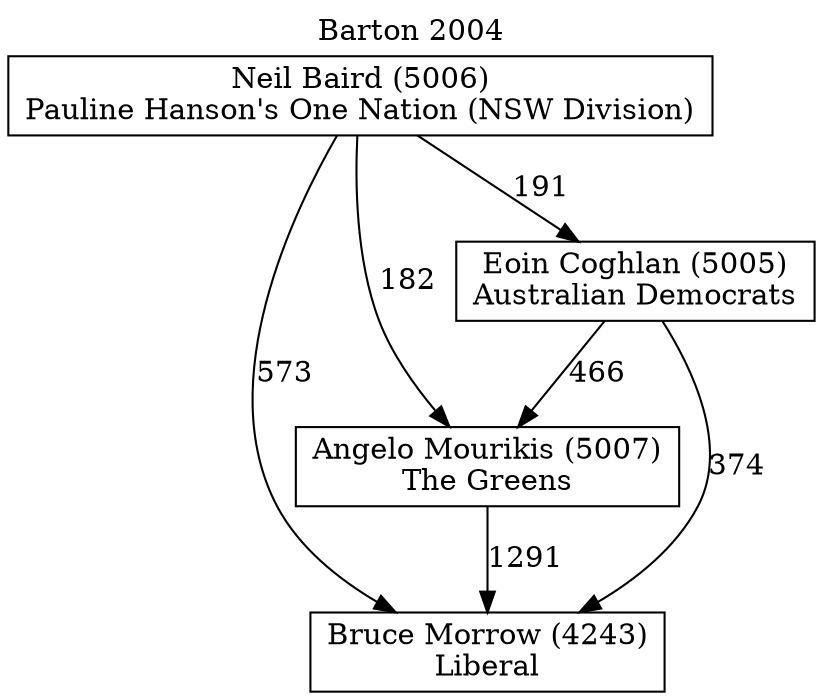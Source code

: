 // House preference flow
digraph "Bruce Morrow (4243)_Barton_2004" {
	graph [label="Barton 2004" labelloc=t mclimit=10]
	node [shape=box]
	"Bruce Morrow (4243)" [label="Bruce Morrow (4243)
Liberal"]
	"Angelo Mourikis (5007)" [label="Angelo Mourikis (5007)
The Greens"]
	"Eoin Coghlan (5005)" [label="Eoin Coghlan (5005)
Australian Democrats"]
	"Neil Baird (5006)" [label="Neil Baird (5006)
Pauline Hanson's One Nation (NSW Division)"]
	"Angelo Mourikis (5007)" -> "Bruce Morrow (4243)" [label=1291]
	"Eoin Coghlan (5005)" -> "Angelo Mourikis (5007)" [label=466]
	"Neil Baird (5006)" -> "Eoin Coghlan (5005)" [label=191]
	"Eoin Coghlan (5005)" -> "Bruce Morrow (4243)" [label=374]
	"Neil Baird (5006)" -> "Bruce Morrow (4243)" [label=573]
	"Neil Baird (5006)" -> "Angelo Mourikis (5007)" [label=182]
}
